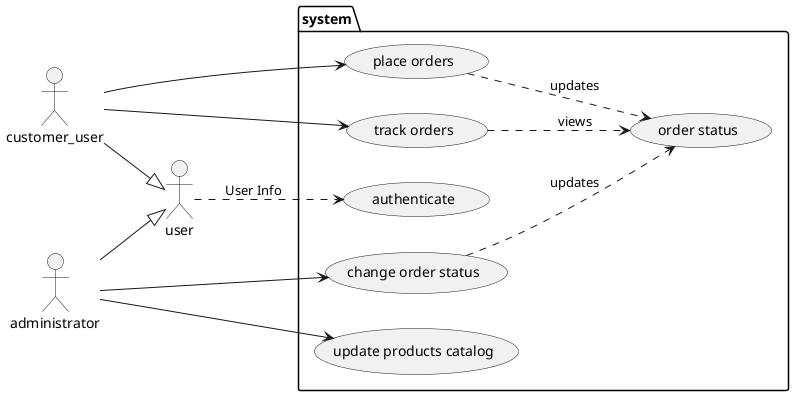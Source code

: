 @startuml Use_Case

left to right direction

:customer_user:
:user:
:administrator:
package system{
    (authenticate)
    (place orders)
    (track orders)
    (change order status)
    (update products catalog)
    (order status)
}
:user: ..> (authenticate) : User Info
:customer_user: --|> :user:
:customer_user: --> (place orders)
:customer_user: --> (track orders)

:administrator: --> (change order status)
:administrator: --> (update products catalog)
:administrator: --|> :user:
(change order status) ..> (order status) : updates
(place orders) ..> (order status) : updates
(track orders) ..> (order status) : views



@enduml